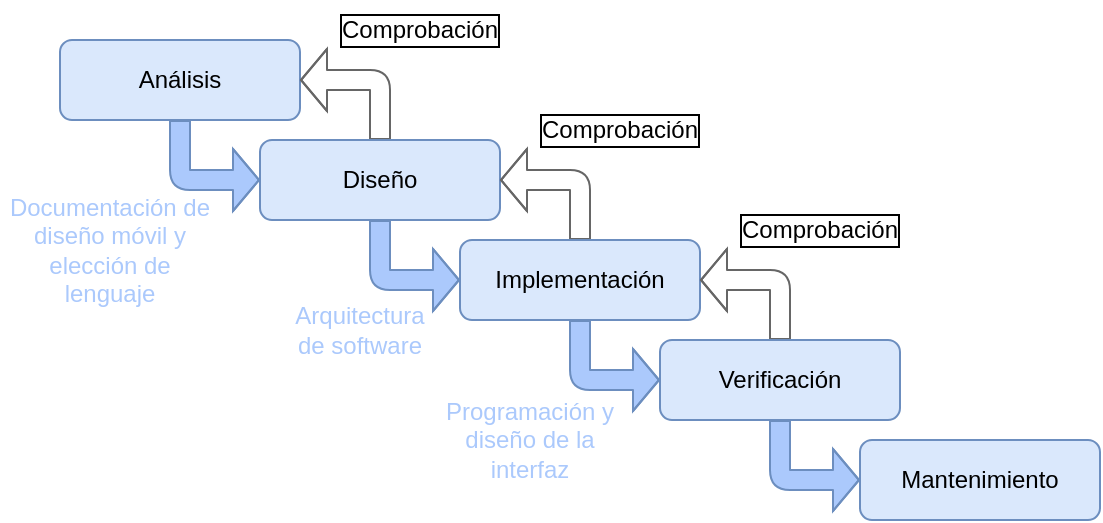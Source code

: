 <mxfile version="22.1.0" type="github">
  <diagram name="Página-1" id="27QscQ567QFRweI82y0F">
    <mxGraphModel dx="1744" dy="963" grid="1" gridSize="10" guides="1" tooltips="1" connect="1" arrows="1" fold="1" page="1" pageScale="1" pageWidth="2339" pageHeight="3300" math="0" shadow="0">
      <root>
        <mxCell id="0" />
        <mxCell id="1" parent="0" />
        <mxCell id="fxhDiNXHpIkGjcWhhAjq-11" style="edgeStyle=orthogonalEdgeStyle;rounded=1;orthogonalLoop=1;jettySize=auto;html=1;entryX=0;entryY=0.5;entryDx=0;entryDy=0;endArrow=block;endFill=1;shape=flexArrow;startSize=6;endSize=4;strokeWidth=1;fillColor=#ABC9FC;strokeColor=#6c8ebf;" edge="1" parent="1" source="fxhDiNXHpIkGjcWhhAjq-1" target="fxhDiNXHpIkGjcWhhAjq-2">
          <mxGeometry relative="1" as="geometry" />
        </mxCell>
        <mxCell id="fxhDiNXHpIkGjcWhhAjq-1" value="Análisis" style="rounded=1;whiteSpace=wrap;html=1;fillColor=#dae8fc;strokeColor=#6c8ebf;" vertex="1" parent="1">
          <mxGeometry x="250" y="190" width="120" height="40" as="geometry" />
        </mxCell>
        <mxCell id="fxhDiNXHpIkGjcWhhAjq-7" style="edgeStyle=orthogonalEdgeStyle;rounded=1;orthogonalLoop=1;jettySize=auto;html=1;entryX=1;entryY=0.5;entryDx=0;entryDy=0;endArrow=block;endFill=1;shape=flexArrow;startSize=6;endSize=4;strokeWidth=1;fillColor=#FFFFFF;strokeColor=#666666;" edge="1" parent="1" source="fxhDiNXHpIkGjcWhhAjq-2" target="fxhDiNXHpIkGjcWhhAjq-1">
          <mxGeometry relative="1" as="geometry" />
        </mxCell>
        <mxCell id="fxhDiNXHpIkGjcWhhAjq-12" style="edgeStyle=orthogonalEdgeStyle;rounded=1;orthogonalLoop=1;jettySize=auto;html=1;entryX=0;entryY=0.5;entryDx=0;entryDy=0;endArrow=block;endFill=1;shape=flexArrow;startSize=6;endSize=4;strokeWidth=1;fillColor=#ABC9FC;strokeColor=#6c8ebf;" edge="1" parent="1" source="fxhDiNXHpIkGjcWhhAjq-2" target="fxhDiNXHpIkGjcWhhAjq-4">
          <mxGeometry relative="1" as="geometry" />
        </mxCell>
        <mxCell id="fxhDiNXHpIkGjcWhhAjq-2" value="Diseño" style="rounded=1;whiteSpace=wrap;html=1;fillColor=#dae8fc;strokeColor=#6c8ebf;" vertex="1" parent="1">
          <mxGeometry x="350" y="240" width="120" height="40" as="geometry" />
        </mxCell>
        <mxCell id="fxhDiNXHpIkGjcWhhAjq-8" style="edgeStyle=orthogonalEdgeStyle;rounded=1;orthogonalLoop=1;jettySize=auto;html=1;entryX=1;entryY=0.5;entryDx=0;entryDy=0;endArrow=block;endFill=1;shape=flexArrow;startSize=6;endSize=4;strokeWidth=1;fillColor=#FFFFFF;strokeColor=#666666;" edge="1" parent="1" source="fxhDiNXHpIkGjcWhhAjq-4" target="fxhDiNXHpIkGjcWhhAjq-2">
          <mxGeometry relative="1" as="geometry" />
        </mxCell>
        <mxCell id="fxhDiNXHpIkGjcWhhAjq-13" style="edgeStyle=orthogonalEdgeStyle;rounded=1;orthogonalLoop=1;jettySize=auto;html=1;entryX=0;entryY=0.5;entryDx=0;entryDy=0;endArrow=block;endFill=1;shape=flexArrow;startSize=6;endSize=4;strokeWidth=1;fillColor=#ABC9FC;strokeColor=#6c8ebf;labelBackgroundColor=#abc9fc;" edge="1" parent="1" source="fxhDiNXHpIkGjcWhhAjq-4" target="fxhDiNXHpIkGjcWhhAjq-5">
          <mxGeometry relative="1" as="geometry" />
        </mxCell>
        <mxCell id="fxhDiNXHpIkGjcWhhAjq-4" value="Implementación" style="rounded=1;whiteSpace=wrap;html=1;fillColor=#dae8fc;strokeColor=#6c8ebf;" vertex="1" parent="1">
          <mxGeometry x="450" y="290" width="120" height="40" as="geometry" />
        </mxCell>
        <mxCell id="fxhDiNXHpIkGjcWhhAjq-9" style="edgeStyle=orthogonalEdgeStyle;rounded=1;orthogonalLoop=1;jettySize=auto;html=1;entryX=1;entryY=0.5;entryDx=0;entryDy=0;endArrow=block;endFill=1;shape=flexArrow;startSize=6;endSize=4;strokeWidth=1;fillColor=#FFFFFF;strokeColor=#666666;" edge="1" parent="1" source="fxhDiNXHpIkGjcWhhAjq-5" target="fxhDiNXHpIkGjcWhhAjq-4">
          <mxGeometry relative="1" as="geometry" />
        </mxCell>
        <mxCell id="fxhDiNXHpIkGjcWhhAjq-14" style="edgeStyle=orthogonalEdgeStyle;rounded=1;orthogonalLoop=1;jettySize=auto;html=1;entryX=0;entryY=0.5;entryDx=0;entryDy=0;endArrow=block;endFill=1;shape=flexArrow;startSize=6;endSize=4;strokeWidth=1;fillColor=#ABC9FC;strokeColor=#6c8ebf;" edge="1" parent="1" source="fxhDiNXHpIkGjcWhhAjq-5" target="fxhDiNXHpIkGjcWhhAjq-6">
          <mxGeometry relative="1" as="geometry" />
        </mxCell>
        <mxCell id="fxhDiNXHpIkGjcWhhAjq-5" value="Verificación" style="rounded=1;whiteSpace=wrap;html=1;fillColor=#dae8fc;strokeColor=#6c8ebf;" vertex="1" parent="1">
          <mxGeometry x="550" y="340" width="120" height="40" as="geometry" />
        </mxCell>
        <mxCell id="fxhDiNXHpIkGjcWhhAjq-6" value="Mantenimiento" style="rounded=1;whiteSpace=wrap;html=1;fillColor=#dae8fc;strokeColor=#6c8ebf;" vertex="1" parent="1">
          <mxGeometry x="650" y="390" width="120" height="40" as="geometry" />
        </mxCell>
        <mxCell id="fxhDiNXHpIkGjcWhhAjq-15" value="Documentación de diseño móvil y elección de lenguaje" style="text;html=1;strokeColor=none;fillColor=none;align=center;verticalAlign=middle;whiteSpace=wrap;rounded=0;fontColor=#abc9fc;" vertex="1" parent="1">
          <mxGeometry x="220" y="280" width="110" height="30" as="geometry" />
        </mxCell>
        <mxCell id="fxhDiNXHpIkGjcWhhAjq-16" value="Arquitectura de software" style="text;html=1;strokeColor=none;fillColor=none;align=center;verticalAlign=middle;whiteSpace=wrap;rounded=0;fontColor=#abc9fc;" vertex="1" parent="1">
          <mxGeometry x="370" y="320" width="60" height="30" as="geometry" />
        </mxCell>
        <mxCell id="fxhDiNXHpIkGjcWhhAjq-17" value="Programación y diseño de la interfaz" style="text;html=1;strokeColor=none;fillColor=none;align=center;verticalAlign=middle;whiteSpace=wrap;rounded=0;fontColor=#abc9fc;" vertex="1" parent="1">
          <mxGeometry x="440" y="380" width="90" height="20" as="geometry" />
        </mxCell>
        <mxCell id="fxhDiNXHpIkGjcWhhAjq-18" value="Comprobación" style="text;strokeColor=none;fillColor=none;align=center;verticalAlign=middle;whiteSpace=wrap;rounded=0;labelBorderColor=default;labelBackgroundColor=none;html=1;" vertex="1" parent="1">
          <mxGeometry x="590" y="270" width="80" height="30" as="geometry" />
        </mxCell>
        <mxCell id="fxhDiNXHpIkGjcWhhAjq-19" value="Comprobación" style="text;strokeColor=none;fillColor=none;align=center;verticalAlign=middle;whiteSpace=wrap;rounded=0;labelBorderColor=default;labelBackgroundColor=none;html=1;" vertex="1" parent="1">
          <mxGeometry x="490" y="220" width="80" height="30" as="geometry" />
        </mxCell>
        <mxCell id="fxhDiNXHpIkGjcWhhAjq-20" value="Comprobación" style="text;strokeColor=none;fillColor=none;align=center;verticalAlign=middle;whiteSpace=wrap;rounded=0;labelBorderColor=default;labelBackgroundColor=none;html=1;" vertex="1" parent="1">
          <mxGeometry x="390" y="170" width="80" height="30" as="geometry" />
        </mxCell>
      </root>
    </mxGraphModel>
  </diagram>
</mxfile>
